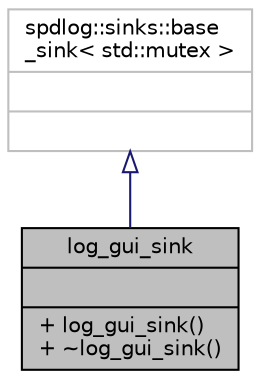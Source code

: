 digraph "log_gui_sink"
{
  edge [fontname="Helvetica",fontsize="10",labelfontname="Helvetica",labelfontsize="10"];
  node [fontname="Helvetica",fontsize="10",shape=record];
  Node0 [label="{log_gui_sink\n||+ log_gui_sink()\l+ ~log_gui_sink()\l}",height=0.2,width=0.4,color="black", fillcolor="grey75", style="filled", fontcolor="black"];
  Node1 -> Node0 [dir="back",color="midnightblue",fontsize="10",style="solid",arrowtail="onormal",fontname="Helvetica"];
  Node1 [label="{spdlog::sinks::base\l_sink\< std::mutex \>\n||}",height=0.2,width=0.4,color="grey75", fillcolor="white", style="filled"];
}
